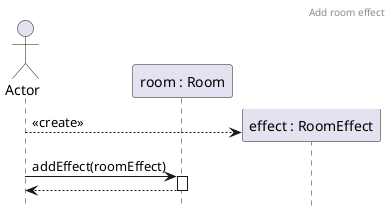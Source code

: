 @startuml AddRoomEffect
header Add room effect
hide footbox

Actor Actor as "Actor"
participant Room as "room : Room"
create RoomEffect as "effect : RoomEffect"

Actor --> RoomEffect: <<create>>
Actor -> Room++: addEffect(roomEffect)
return


@enduml